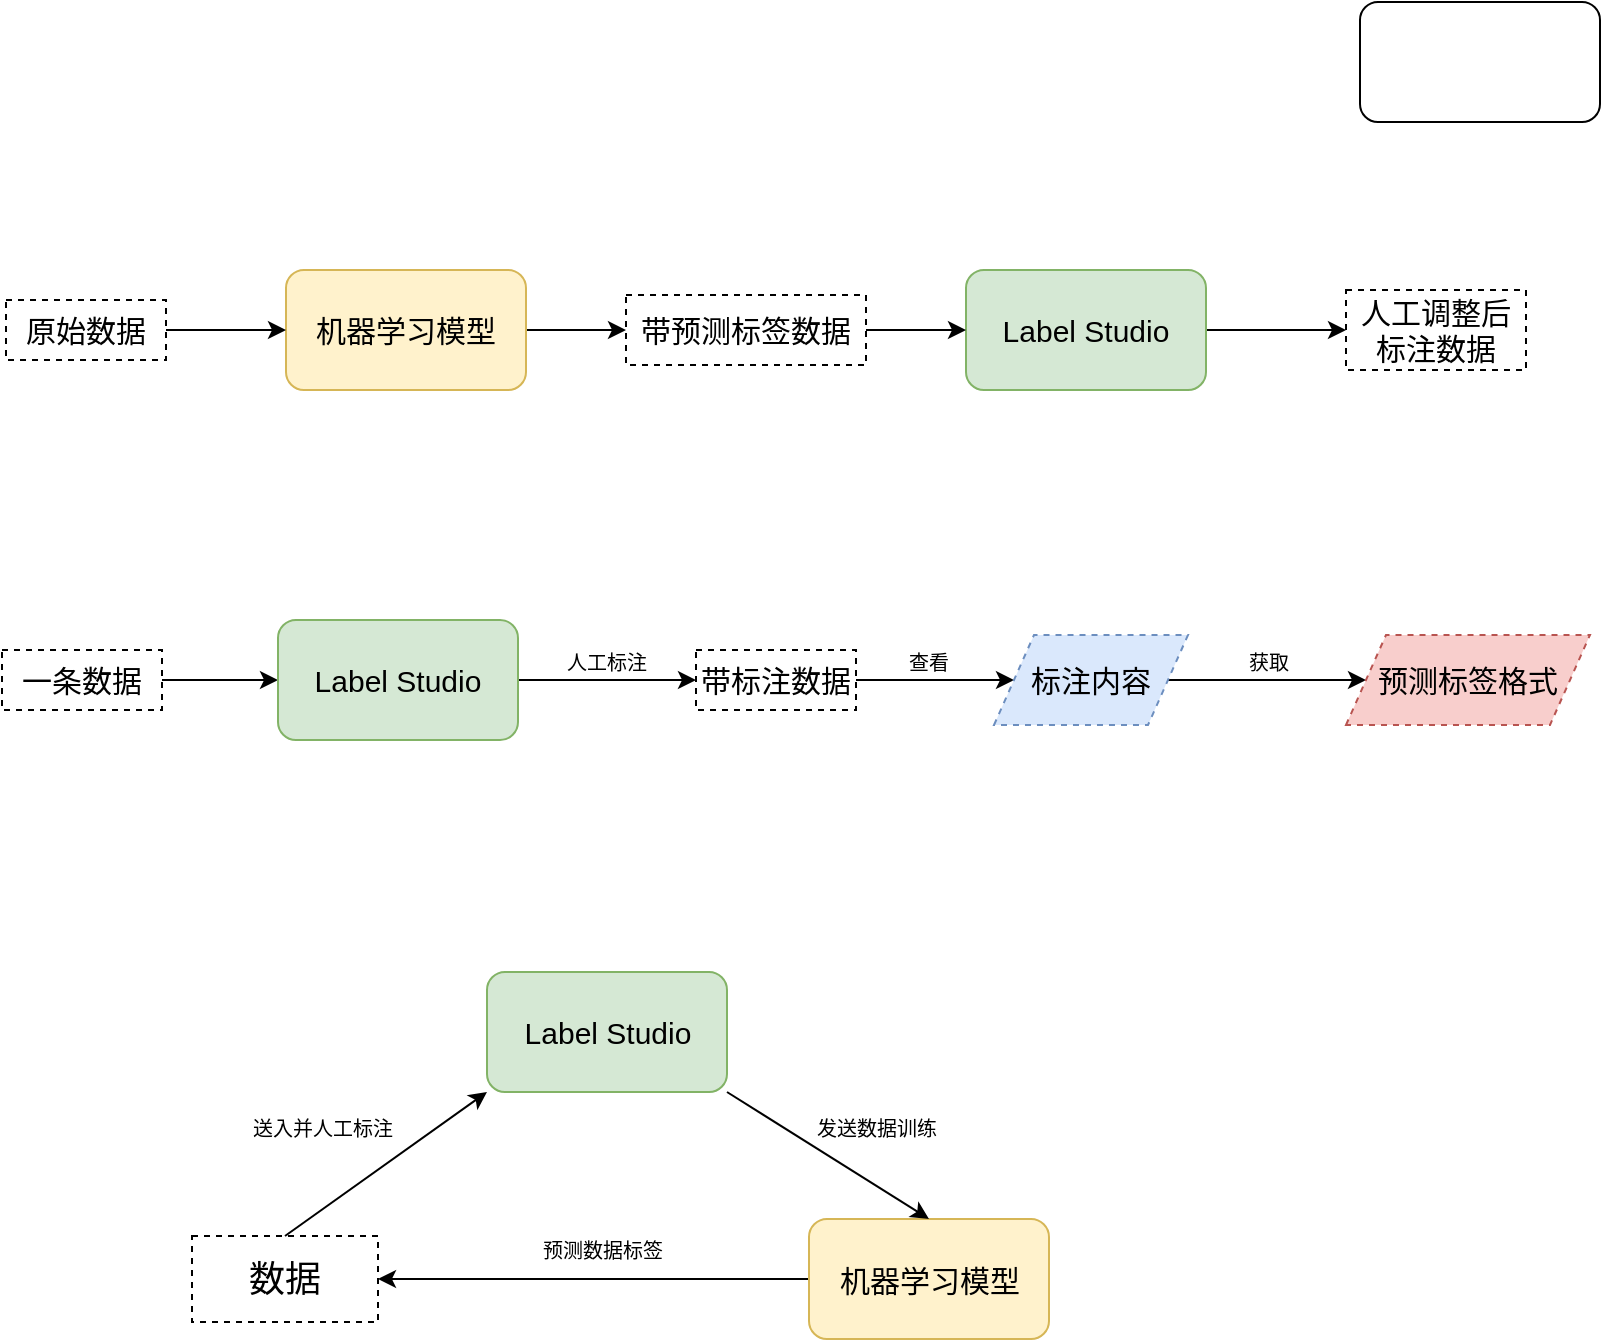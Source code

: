<mxfile version="20.8.3" type="github">
  <diagram id="zlUIon2BVfVJecCsiKBC" name="第 1 页">
    <mxGraphModel dx="1307" dy="616" grid="0" gridSize="10" guides="1" tooltips="1" connect="1" arrows="1" fold="1" page="0" pageScale="1" pageWidth="827" pageHeight="1169" math="0" shadow="0">
      <root>
        <mxCell id="0" />
        <mxCell id="1" parent="0" />
        <mxCell id="X0QIE8r6PEJAmsgirUaz-11" style="edgeStyle=orthogonalEdgeStyle;rounded=0;orthogonalLoop=1;jettySize=auto;html=1;entryX=0;entryY=0.5;entryDx=0;entryDy=0;fontSize=15;" edge="1" parent="1" source="X0QIE8r6PEJAmsgirUaz-3" target="X0QIE8r6PEJAmsgirUaz-8">
          <mxGeometry relative="1" as="geometry" />
        </mxCell>
        <mxCell id="X0QIE8r6PEJAmsgirUaz-3" value="机器学习模型" style="rounded=1;whiteSpace=wrap;html=1;fontSize=15;fillColor=#fff2cc;strokeColor=#d6b656;" vertex="1" parent="1">
          <mxGeometry x="30" y="310" width="120" height="60" as="geometry" />
        </mxCell>
        <mxCell id="X0QIE8r6PEJAmsgirUaz-13" style="edgeStyle=orthogonalEdgeStyle;rounded=0;orthogonalLoop=1;jettySize=auto;html=1;entryX=0;entryY=0.5;entryDx=0;entryDy=0;fontSize=15;" edge="1" parent="1" source="X0QIE8r6PEJAmsgirUaz-5" target="X0QIE8r6PEJAmsgirUaz-9">
          <mxGeometry relative="1" as="geometry" />
        </mxCell>
        <mxCell id="X0QIE8r6PEJAmsgirUaz-5" value="Label Studio" style="rounded=1;whiteSpace=wrap;html=1;fontSize=15;fillColor=#d5e8d4;strokeColor=#82b366;" vertex="1" parent="1">
          <mxGeometry x="370" y="310" width="120" height="60" as="geometry" />
        </mxCell>
        <mxCell id="X0QIE8r6PEJAmsgirUaz-6" value="" style="rounded=1;whiteSpace=wrap;html=1;" vertex="1" parent="1">
          <mxGeometry x="567" y="176" width="120" height="60" as="geometry" />
        </mxCell>
        <mxCell id="X0QIE8r6PEJAmsgirUaz-10" style="edgeStyle=orthogonalEdgeStyle;rounded=0;orthogonalLoop=1;jettySize=auto;html=1;entryX=0;entryY=0.5;entryDx=0;entryDy=0;fontSize=15;" edge="1" parent="1" source="X0QIE8r6PEJAmsgirUaz-7" target="X0QIE8r6PEJAmsgirUaz-3">
          <mxGeometry relative="1" as="geometry" />
        </mxCell>
        <mxCell id="X0QIE8r6PEJAmsgirUaz-7" value="原始数据" style="text;html=1;strokeColor=default;fillColor=none;align=center;verticalAlign=middle;whiteSpace=wrap;rounded=0;fontSize=15;dashed=1;" vertex="1" parent="1">
          <mxGeometry x="-110" y="325" width="80" height="30" as="geometry" />
        </mxCell>
        <mxCell id="X0QIE8r6PEJAmsgirUaz-12" style="edgeStyle=orthogonalEdgeStyle;rounded=0;orthogonalLoop=1;jettySize=auto;html=1;entryX=0;entryY=0.5;entryDx=0;entryDy=0;fontSize=15;" edge="1" parent="1" source="X0QIE8r6PEJAmsgirUaz-8" target="X0QIE8r6PEJAmsgirUaz-5">
          <mxGeometry relative="1" as="geometry" />
        </mxCell>
        <mxCell id="X0QIE8r6PEJAmsgirUaz-8" value="带预测标签数据" style="text;html=1;strokeColor=default;fillColor=none;align=center;verticalAlign=middle;whiteSpace=wrap;rounded=0;fontSize=15;dashed=1;" vertex="1" parent="1">
          <mxGeometry x="200" y="322.5" width="120" height="35" as="geometry" />
        </mxCell>
        <mxCell id="X0QIE8r6PEJAmsgirUaz-9" value="人工调整后标注数据" style="text;html=1;strokeColor=default;fillColor=none;align=center;verticalAlign=middle;whiteSpace=wrap;rounded=0;fontSize=15;dashed=1;" vertex="1" parent="1">
          <mxGeometry x="560" y="320" width="90" height="40" as="geometry" />
        </mxCell>
        <mxCell id="X0QIE8r6PEJAmsgirUaz-18" style="edgeStyle=orthogonalEdgeStyle;rounded=0;orthogonalLoop=1;jettySize=auto;html=1;entryX=0;entryY=0.5;entryDx=0;entryDy=0;fontSize=15;" edge="1" parent="1" source="X0QIE8r6PEJAmsgirUaz-14" target="X0QIE8r6PEJAmsgirUaz-16">
          <mxGeometry relative="1" as="geometry" />
        </mxCell>
        <mxCell id="X0QIE8r6PEJAmsgirUaz-14" value="一条数据" style="text;html=1;strokeColor=default;fillColor=none;align=center;verticalAlign=middle;whiteSpace=wrap;rounded=0;fontSize=15;dashed=1;" vertex="1" parent="1">
          <mxGeometry x="-112" y="500" width="80" height="30" as="geometry" />
        </mxCell>
        <mxCell id="X0QIE8r6PEJAmsgirUaz-19" style="edgeStyle=orthogonalEdgeStyle;rounded=0;orthogonalLoop=1;jettySize=auto;html=1;entryX=0;entryY=0.5;entryDx=0;entryDy=0;fontSize=15;" edge="1" parent="1" source="X0QIE8r6PEJAmsgirUaz-16" target="X0QIE8r6PEJAmsgirUaz-17">
          <mxGeometry relative="1" as="geometry" />
        </mxCell>
        <mxCell id="X0QIE8r6PEJAmsgirUaz-16" value="Label Studio" style="rounded=1;whiteSpace=wrap;html=1;fontSize=15;fillColor=#d5e8d4;strokeColor=#82b366;" vertex="1" parent="1">
          <mxGeometry x="26" y="485" width="120" height="60" as="geometry" />
        </mxCell>
        <mxCell id="X0QIE8r6PEJAmsgirUaz-23" style="edgeStyle=orthogonalEdgeStyle;rounded=0;orthogonalLoop=1;jettySize=auto;html=1;entryX=0;entryY=0.5;entryDx=0;entryDy=0;fontSize=15;" edge="1" parent="1" source="X0QIE8r6PEJAmsgirUaz-17" target="X0QIE8r6PEJAmsgirUaz-21">
          <mxGeometry relative="1" as="geometry" />
        </mxCell>
        <mxCell id="X0QIE8r6PEJAmsgirUaz-17" value="带标注数据" style="text;html=1;strokeColor=default;fillColor=none;align=center;verticalAlign=middle;whiteSpace=wrap;rounded=0;fontSize=15;dashed=1;" vertex="1" parent="1">
          <mxGeometry x="235" y="500" width="80" height="30" as="geometry" />
        </mxCell>
        <mxCell id="X0QIE8r6PEJAmsgirUaz-20" value="人工标注" style="text;html=1;strokeColor=none;fillColor=none;align=center;verticalAlign=middle;whiteSpace=wrap;rounded=0;dashed=1;fontSize=10;" vertex="1" parent="1">
          <mxGeometry x="152" y="491" width="77" height="30" as="geometry" />
        </mxCell>
        <mxCell id="X0QIE8r6PEJAmsgirUaz-24" style="edgeStyle=orthogonalEdgeStyle;rounded=0;orthogonalLoop=1;jettySize=auto;html=1;fontSize=15;" edge="1" parent="1" source="X0QIE8r6PEJAmsgirUaz-21" target="X0QIE8r6PEJAmsgirUaz-22">
          <mxGeometry relative="1" as="geometry" />
        </mxCell>
        <mxCell id="X0QIE8r6PEJAmsgirUaz-21" value="标注内容" style="shape=parallelogram;perimeter=parallelogramPerimeter;whiteSpace=wrap;html=1;fixedSize=1;dashed=1;strokeColor=#6c8ebf;fontSize=15;fillColor=#dae8fc;" vertex="1" parent="1">
          <mxGeometry x="384" y="492.5" width="97" height="45" as="geometry" />
        </mxCell>
        <mxCell id="X0QIE8r6PEJAmsgirUaz-22" value="预测标签格式" style="shape=parallelogram;perimeter=parallelogramPerimeter;whiteSpace=wrap;html=1;fixedSize=1;dashed=1;strokeColor=#b85450;fontSize=15;fillColor=#f8cecc;" vertex="1" parent="1">
          <mxGeometry x="560" y="492.5" width="122" height="45" as="geometry" />
        </mxCell>
        <mxCell id="X0QIE8r6PEJAmsgirUaz-25" value="查看" style="text;html=1;strokeColor=none;fillColor=none;align=center;verticalAlign=middle;whiteSpace=wrap;rounded=0;dashed=1;fontSize=10;" vertex="1" parent="1">
          <mxGeometry x="313" y="491" width="77" height="30" as="geometry" />
        </mxCell>
        <mxCell id="X0QIE8r6PEJAmsgirUaz-26" value="获取" style="text;html=1;strokeColor=none;fillColor=none;align=center;verticalAlign=middle;whiteSpace=wrap;rounded=0;dashed=1;fontSize=10;" vertex="1" parent="1">
          <mxGeometry x="483" y="491" width="77" height="30" as="geometry" />
        </mxCell>
        <mxCell id="X0QIE8r6PEJAmsgirUaz-27" value="Label Studio" style="rounded=1;whiteSpace=wrap;html=1;fontSize=15;fillColor=#d5e8d4;strokeColor=#82b366;" vertex="1" parent="1">
          <mxGeometry x="130.5" y="661" width="120" height="60" as="geometry" />
        </mxCell>
        <mxCell id="X0QIE8r6PEJAmsgirUaz-34" style="edgeStyle=orthogonalEdgeStyle;rounded=0;orthogonalLoop=1;jettySize=auto;html=1;entryX=1;entryY=0.5;entryDx=0;entryDy=0;fontSize=18;" edge="1" parent="1" source="X0QIE8r6PEJAmsgirUaz-29" target="X0QIE8r6PEJAmsgirUaz-30">
          <mxGeometry relative="1" as="geometry" />
        </mxCell>
        <mxCell id="X0QIE8r6PEJAmsgirUaz-29" value="机器学习模型" style="rounded=1;whiteSpace=wrap;html=1;fontSize=15;fillColor=#fff2cc;strokeColor=#d6b656;" vertex="1" parent="1">
          <mxGeometry x="291.5" y="784.5" width="120" height="60" as="geometry" />
        </mxCell>
        <mxCell id="X0QIE8r6PEJAmsgirUaz-30" value="数据" style="text;html=1;strokeColor=default;fillColor=none;align=center;verticalAlign=middle;whiteSpace=wrap;rounded=0;fontSize=18;dashed=1;" vertex="1" parent="1">
          <mxGeometry x="-17" y="793" width="93" height="43" as="geometry" />
        </mxCell>
        <mxCell id="X0QIE8r6PEJAmsgirUaz-32" value="" style="endArrow=classic;html=1;rounded=0;fontSize=18;exitX=0.5;exitY=0;exitDx=0;exitDy=0;entryX=0;entryY=1;entryDx=0;entryDy=0;" edge="1" parent="1" source="X0QIE8r6PEJAmsgirUaz-30" target="X0QIE8r6PEJAmsgirUaz-27">
          <mxGeometry width="50" height="50" relative="1" as="geometry">
            <mxPoint x="388" y="644" as="sourcePoint" />
            <mxPoint x="438" y="594" as="targetPoint" />
          </mxGeometry>
        </mxCell>
        <mxCell id="X0QIE8r6PEJAmsgirUaz-33" value="" style="endArrow=classic;html=1;rounded=0;fontSize=18;entryX=0.5;entryY=0;entryDx=0;entryDy=0;exitX=1;exitY=1;exitDx=0;exitDy=0;" edge="1" parent="1" source="X0QIE8r6PEJAmsgirUaz-27" target="X0QIE8r6PEJAmsgirUaz-29">
          <mxGeometry width="50" height="50" relative="1" as="geometry">
            <mxPoint x="239" y="725" as="sourcePoint" />
            <mxPoint x="140.5" y="731" as="targetPoint" />
          </mxGeometry>
        </mxCell>
        <mxCell id="X0QIE8r6PEJAmsgirUaz-35" value="送入并人工标注" style="text;html=1;strokeColor=none;fillColor=none;align=center;verticalAlign=middle;whiteSpace=wrap;rounded=0;dashed=1;fontSize=10;" vertex="1" parent="1">
          <mxGeometry x="3" y="724" width="91" height="30" as="geometry" />
        </mxCell>
        <mxCell id="X0QIE8r6PEJAmsgirUaz-36" value="发送数据训练" style="text;html=1;strokeColor=none;fillColor=none;align=center;verticalAlign=middle;whiteSpace=wrap;rounded=0;dashed=1;fontSize=10;" vertex="1" parent="1">
          <mxGeometry x="287" y="724" width="77" height="30" as="geometry" />
        </mxCell>
        <mxCell id="X0QIE8r6PEJAmsgirUaz-37" value="预测数据标签" style="text;html=1;strokeColor=none;fillColor=none;align=center;verticalAlign=middle;whiteSpace=wrap;rounded=0;dashed=1;fontSize=10;" vertex="1" parent="1">
          <mxGeometry x="150" y="784.5" width="77" height="30" as="geometry" />
        </mxCell>
      </root>
    </mxGraphModel>
  </diagram>
</mxfile>
